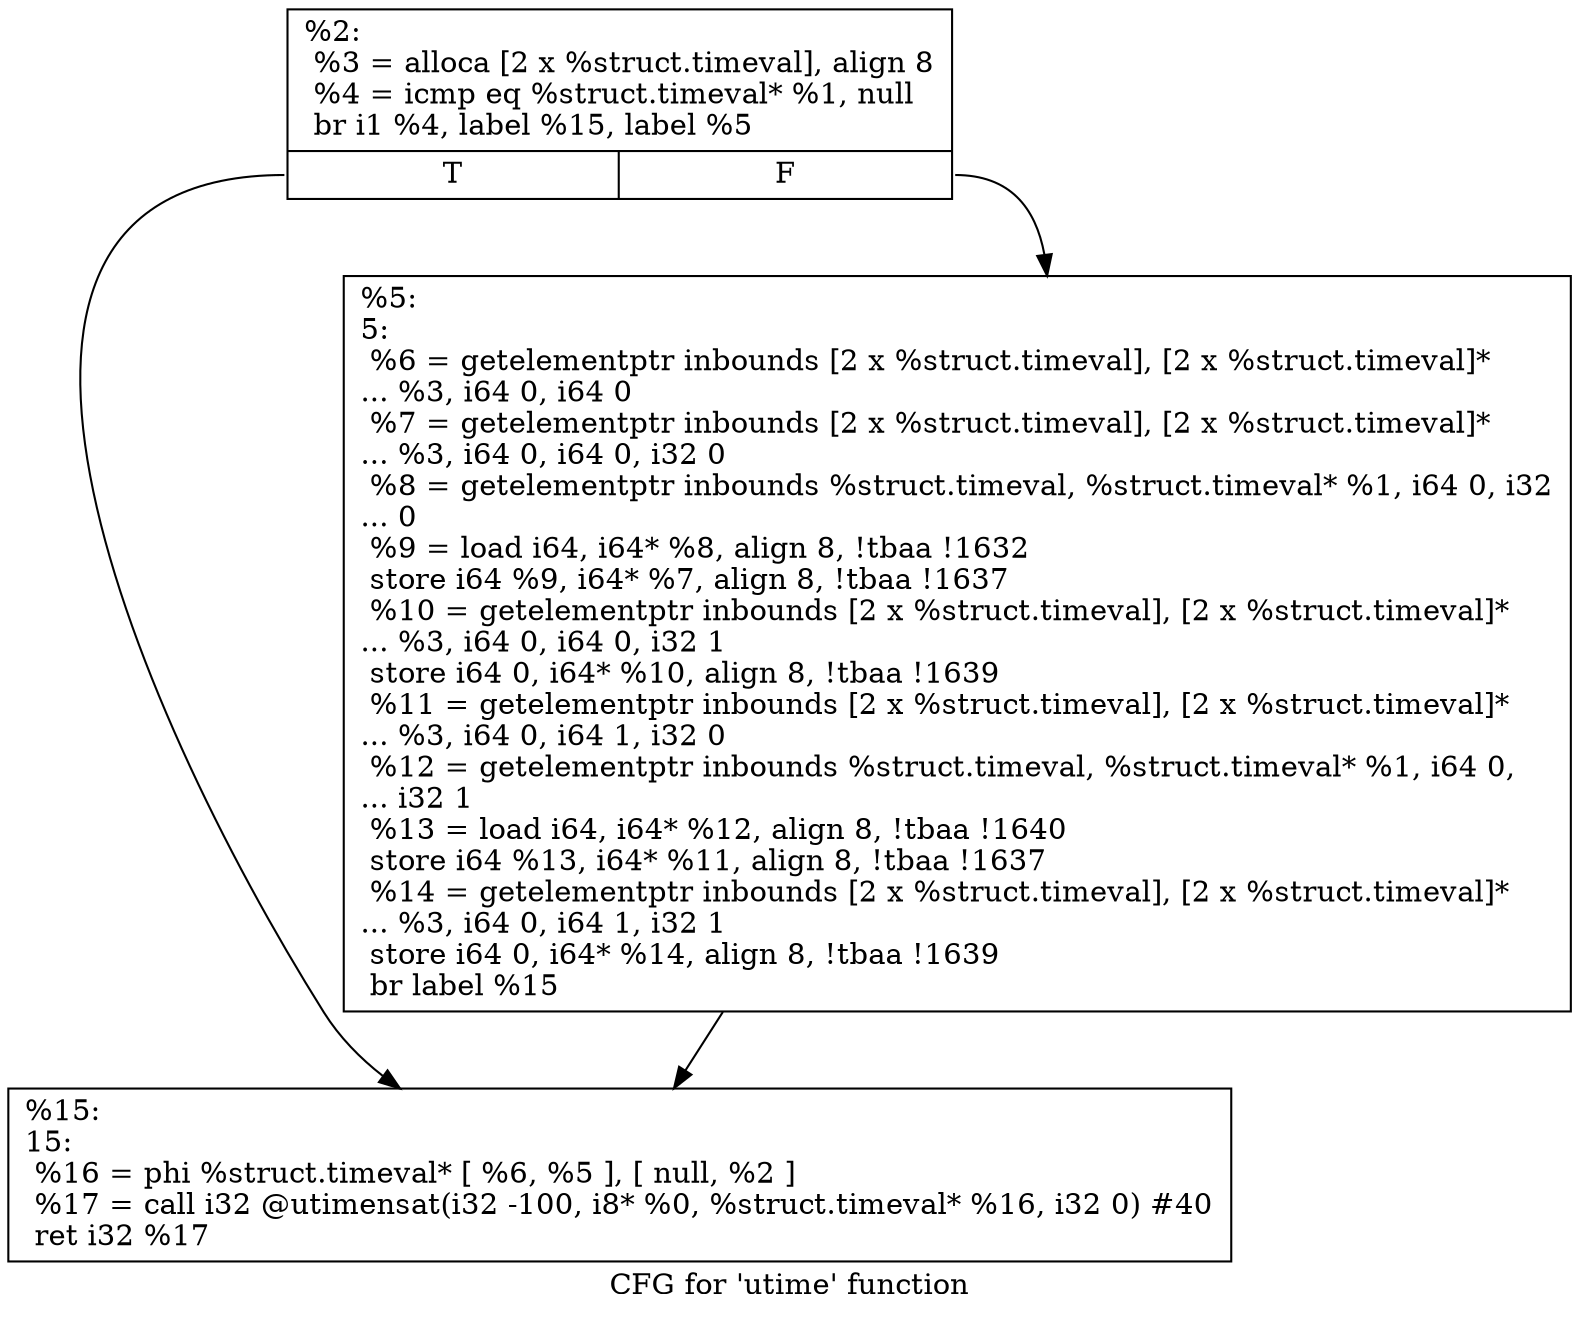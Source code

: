 digraph "CFG for 'utime' function" {
	label="CFG for 'utime' function";

	Node0x1938ad0 [shape=record,label="{%2:\l  %3 = alloca [2 x %struct.timeval], align 8\l  %4 = icmp eq %struct.timeval* %1, null\l  br i1 %4, label %15, label %5\l|{<s0>T|<s1>F}}"];
	Node0x1938ad0:s0 -> Node0x1938bd0;
	Node0x1938ad0:s1 -> Node0x1938b80;
	Node0x1938b80 [shape=record,label="{%5:\l5:                                                \l  %6 = getelementptr inbounds [2 x %struct.timeval], [2 x %struct.timeval]*\l... %3, i64 0, i64 0\l  %7 = getelementptr inbounds [2 x %struct.timeval], [2 x %struct.timeval]*\l... %3, i64 0, i64 0, i32 0\l  %8 = getelementptr inbounds %struct.timeval, %struct.timeval* %1, i64 0, i32\l... 0\l  %9 = load i64, i64* %8, align 8, !tbaa !1632\l  store i64 %9, i64* %7, align 8, !tbaa !1637\l  %10 = getelementptr inbounds [2 x %struct.timeval], [2 x %struct.timeval]*\l... %3, i64 0, i64 0, i32 1\l  store i64 0, i64* %10, align 8, !tbaa !1639\l  %11 = getelementptr inbounds [2 x %struct.timeval], [2 x %struct.timeval]*\l... %3, i64 0, i64 1, i32 0\l  %12 = getelementptr inbounds %struct.timeval, %struct.timeval* %1, i64 0,\l... i32 1\l  %13 = load i64, i64* %12, align 8, !tbaa !1640\l  store i64 %13, i64* %11, align 8, !tbaa !1637\l  %14 = getelementptr inbounds [2 x %struct.timeval], [2 x %struct.timeval]*\l... %3, i64 0, i64 1, i32 1\l  store i64 0, i64* %14, align 8, !tbaa !1639\l  br label %15\l}"];
	Node0x1938b80 -> Node0x1938bd0;
	Node0x1938bd0 [shape=record,label="{%15:\l15:                                               \l  %16 = phi %struct.timeval* [ %6, %5 ], [ null, %2 ]\l  %17 = call i32 @utimensat(i32 -100, i8* %0, %struct.timeval* %16, i32 0) #40\l  ret i32 %17\l}"];
}
